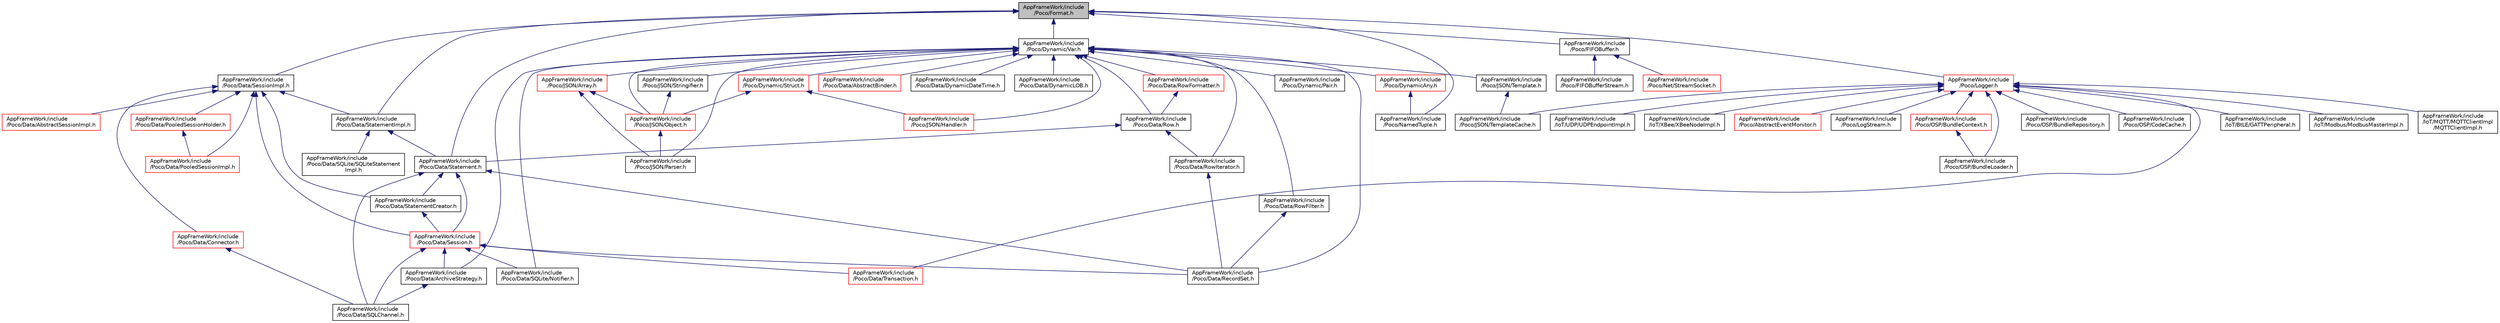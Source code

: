 digraph "AppFrameWork/include/Poco/Format.h"
{
 // LATEX_PDF_SIZE
  edge [fontname="Helvetica",fontsize="10",labelfontname="Helvetica",labelfontsize="10"];
  node [fontname="Helvetica",fontsize="10",shape=record];
  Node1 [label="AppFrameWork/include\l/Poco/Format.h",height=0.2,width=0.4,color="black", fillcolor="grey75", style="filled", fontcolor="black",tooltip=" "];
  Node1 -> Node2 [dir="back",color="midnightblue",fontsize="10",style="solid"];
  Node2 [label="AppFrameWork/include\l/Poco/Data/SessionImpl.h",height=0.2,width=0.4,color="black", fillcolor="white", style="filled",URL="$SessionImpl_8h.html",tooltip=" "];
  Node2 -> Node3 [dir="back",color="midnightblue",fontsize="10",style="solid"];
  Node3 [label="AppFrameWork/include\l/Poco/Data/AbstractSessionImpl.h",height=0.2,width=0.4,color="red", fillcolor="white", style="filled",URL="$AbstractSessionImpl_8h.html",tooltip=" "];
  Node2 -> Node5 [dir="back",color="midnightblue",fontsize="10",style="solid"];
  Node5 [label="AppFrameWork/include\l/Poco/Data/Connector.h",height=0.2,width=0.4,color="red", fillcolor="white", style="filled",URL="$Connector_8h.html",tooltip=" "];
  Node5 -> Node7 [dir="back",color="midnightblue",fontsize="10",style="solid"];
  Node7 [label="AppFrameWork/include\l/Poco/Data/SQLChannel.h",height=0.2,width=0.4,color="black", fillcolor="white", style="filled",URL="$SQLChannel_8h.html",tooltip=" "];
  Node2 -> Node9 [dir="back",color="midnightblue",fontsize="10",style="solid"];
  Node9 [label="AppFrameWork/include\l/Poco/Data/PooledSessionHolder.h",height=0.2,width=0.4,color="red", fillcolor="white", style="filled",URL="$PooledSessionHolder_8h.html",tooltip=" "];
  Node9 -> Node10 [dir="back",color="midnightblue",fontsize="10",style="solid"];
  Node10 [label="AppFrameWork/include\l/Poco/Data/PooledSessionImpl.h",height=0.2,width=0.4,color="red", fillcolor="white", style="filled",URL="$PooledSessionImpl_8h.html",tooltip=" "];
  Node2 -> Node10 [dir="back",color="midnightblue",fontsize="10",style="solid"];
  Node2 -> Node13 [dir="back",color="midnightblue",fontsize="10",style="solid"];
  Node13 [label="AppFrameWork/include\l/Poco/Data/Session.h",height=0.2,width=0.4,color="red", fillcolor="white", style="filled",URL="$Data_2Session_8h.html",tooltip=" "];
  Node13 -> Node14 [dir="back",color="midnightblue",fontsize="10",style="solid"];
  Node14 [label="AppFrameWork/include\l/Poco/Data/ArchiveStrategy.h",height=0.2,width=0.4,color="black", fillcolor="white", style="filled",URL="$Data_2ArchiveStrategy_8h.html",tooltip=" "];
  Node14 -> Node7 [dir="back",color="midnightblue",fontsize="10",style="solid"];
  Node13 -> Node15 [dir="back",color="midnightblue",fontsize="10",style="solid"];
  Node15 [label="AppFrameWork/include\l/Poco/Data/RecordSet.h",height=0.2,width=0.4,color="black", fillcolor="white", style="filled",URL="$RecordSet_8h.html",tooltip=" "];
  Node13 -> Node7 [dir="back",color="midnightblue",fontsize="10",style="solid"];
  Node13 -> Node16 [dir="back",color="midnightblue",fontsize="10",style="solid"];
  Node16 [label="AppFrameWork/include\l/Poco/Data/SQLite/Notifier.h",height=0.2,width=0.4,color="black", fillcolor="white", style="filled",URL="$Notifier_8h.html",tooltip=" "];
  Node13 -> Node20 [dir="back",color="midnightblue",fontsize="10",style="solid"];
  Node20 [label="AppFrameWork/include\l/Poco/Data/Transaction.h",height=0.2,width=0.4,color="red", fillcolor="white", style="filled",URL="$Transaction_8h.html",tooltip=" "];
  Node2 -> Node22 [dir="back",color="midnightblue",fontsize="10",style="solid"];
  Node22 [label="AppFrameWork/include\l/Poco/Data/StatementCreator.h",height=0.2,width=0.4,color="black", fillcolor="white", style="filled",URL="$StatementCreator_8h.html",tooltip=" "];
  Node22 -> Node13 [dir="back",color="midnightblue",fontsize="10",style="solid"];
  Node2 -> Node23 [dir="back",color="midnightblue",fontsize="10",style="solid"];
  Node23 [label="AppFrameWork/include\l/Poco/Data/StatementImpl.h",height=0.2,width=0.4,color="black", fillcolor="white", style="filled",URL="$StatementImpl_8h.html",tooltip=" "];
  Node23 -> Node19 [dir="back",color="midnightblue",fontsize="10",style="solid"];
  Node19 [label="AppFrameWork/include\l/Poco/Data/SQLite/SQLiteStatement\lImpl.h",height=0.2,width=0.4,color="black", fillcolor="white", style="filled",URL="$SQLiteStatementImpl_8h.html",tooltip=" "];
  Node23 -> Node24 [dir="back",color="midnightblue",fontsize="10",style="solid"];
  Node24 [label="AppFrameWork/include\l/Poco/Data/Statement.h",height=0.2,width=0.4,color="black", fillcolor="white", style="filled",URL="$Statement_8h.html",tooltip=" "];
  Node24 -> Node15 [dir="back",color="midnightblue",fontsize="10",style="solid"];
  Node24 -> Node13 [dir="back",color="midnightblue",fontsize="10",style="solid"];
  Node24 -> Node7 [dir="back",color="midnightblue",fontsize="10",style="solid"];
  Node24 -> Node22 [dir="back",color="midnightblue",fontsize="10",style="solid"];
  Node1 -> Node24 [dir="back",color="midnightblue",fontsize="10",style="solid"];
  Node1 -> Node23 [dir="back",color="midnightblue",fontsize="10",style="solid"];
  Node1 -> Node25 [dir="back",color="midnightblue",fontsize="10",style="solid"];
  Node25 [label="AppFrameWork/include\l/Poco/Dynamic/Var.h",height=0.2,width=0.4,color="black", fillcolor="white", style="filled",URL="$Var_8h.html",tooltip=" "];
  Node25 -> Node26 [dir="back",color="midnightblue",fontsize="10",style="solid"];
  Node26 [label="AppFrameWork/include\l/Poco/Data/AbstractBinder.h",height=0.2,width=0.4,color="red", fillcolor="white", style="filled",URL="$AbstractBinder_8h.html",tooltip=" "];
  Node25 -> Node14 [dir="back",color="midnightblue",fontsize="10",style="solid"];
  Node25 -> Node35 [dir="back",color="midnightblue",fontsize="10",style="solid"];
  Node35 [label="AppFrameWork/include\l/Poco/Data/DynamicDateTime.h",height=0.2,width=0.4,color="black", fillcolor="white", style="filled",URL="$DynamicDateTime_8h.html",tooltip=" "];
  Node25 -> Node36 [dir="back",color="midnightblue",fontsize="10",style="solid"];
  Node36 [label="AppFrameWork/include\l/Poco/Data/DynamicLOB.h",height=0.2,width=0.4,color="black", fillcolor="white", style="filled",URL="$DynamicLOB_8h.html",tooltip=" "];
  Node25 -> Node15 [dir="back",color="midnightblue",fontsize="10",style="solid"];
  Node25 -> Node37 [dir="back",color="midnightblue",fontsize="10",style="solid"];
  Node37 [label="AppFrameWork/include\l/Poco/Data/Row.h",height=0.2,width=0.4,color="black", fillcolor="white", style="filled",URL="$Row_8h.html",tooltip=" "];
  Node37 -> Node38 [dir="back",color="midnightblue",fontsize="10",style="solid"];
  Node38 [label="AppFrameWork/include\l/Poco/Data/RowIterator.h",height=0.2,width=0.4,color="black", fillcolor="white", style="filled",URL="$RowIterator_8h.html",tooltip=" "];
  Node38 -> Node15 [dir="back",color="midnightblue",fontsize="10",style="solid"];
  Node37 -> Node24 [dir="back",color="midnightblue",fontsize="10",style="solid"];
  Node25 -> Node39 [dir="back",color="midnightblue",fontsize="10",style="solid"];
  Node39 [label="AppFrameWork/include\l/Poco/Data/RowFilter.h",height=0.2,width=0.4,color="black", fillcolor="white", style="filled",URL="$RowFilter_8h.html",tooltip=" "];
  Node39 -> Node15 [dir="back",color="midnightblue",fontsize="10",style="solid"];
  Node25 -> Node40 [dir="back",color="midnightblue",fontsize="10",style="solid"];
  Node40 [label="AppFrameWork/include\l/Poco/Data/RowFormatter.h",height=0.2,width=0.4,color="red", fillcolor="white", style="filled",URL="$RowFormatter_8h.html",tooltip=" "];
  Node40 -> Node37 [dir="back",color="midnightblue",fontsize="10",style="solid"];
  Node25 -> Node38 [dir="back",color="midnightblue",fontsize="10",style="solid"];
  Node25 -> Node16 [dir="back",color="midnightblue",fontsize="10",style="solid"];
  Node25 -> Node42 [dir="back",color="midnightblue",fontsize="10",style="solid"];
  Node42 [label="AppFrameWork/include\l/Poco/Dynamic/Pair.h",height=0.2,width=0.4,color="black", fillcolor="white", style="filled",URL="$Pair_8h.html",tooltip=" "];
  Node25 -> Node43 [dir="back",color="midnightblue",fontsize="10",style="solid"];
  Node43 [label="AppFrameWork/include\l/Poco/Dynamic/Struct.h",height=0.2,width=0.4,color="red", fillcolor="white", style="filled",URL="$Dynamic_2Struct_8h.html",tooltip=" "];
  Node43 -> Node45 [dir="back",color="midnightblue",fontsize="10",style="solid"];
  Node45 [label="AppFrameWork/include\l/Poco/JSON/Handler.h",height=0.2,width=0.4,color="red", fillcolor="white", style="filled",URL="$Handler_8h.html",tooltip=" "];
  Node43 -> Node49 [dir="back",color="midnightblue",fontsize="10",style="solid"];
  Node49 [label="AppFrameWork/include\l/Poco/JSON/Object.h",height=0.2,width=0.4,color="red", fillcolor="white", style="filled",URL="$Object_8h.html",tooltip=" "];
  Node49 -> Node47 [dir="back",color="midnightblue",fontsize="10",style="solid"];
  Node47 [label="AppFrameWork/include\l/Poco/JSON/Parser.h",height=0.2,width=0.4,color="black", fillcolor="white", style="filled",URL="$JSON_2Parser_8h.html",tooltip=" "];
  Node25 -> Node52 [dir="back",color="midnightblue",fontsize="10",style="solid"];
  Node52 [label="AppFrameWork/include\l/Poco/DynamicAny.h",height=0.2,width=0.4,color="red", fillcolor="white", style="filled",URL="$DynamicAny_8h.html",tooltip=" "];
  Node52 -> Node53 [dir="back",color="midnightblue",fontsize="10",style="solid"];
  Node53 [label="AppFrameWork/include\l/Poco/NamedTuple.h",height=0.2,width=0.4,color="black", fillcolor="white", style="filled",URL="$NamedTuple_8h.html",tooltip=" "];
  Node25 -> Node54 [dir="back",color="midnightblue",fontsize="10",style="solid"];
  Node54 [label="AppFrameWork/include\l/Poco/JSON/Array.h",height=0.2,width=0.4,color="red", fillcolor="white", style="filled",URL="$JSON_2Array_8h.html",tooltip=" "];
  Node54 -> Node49 [dir="back",color="midnightblue",fontsize="10",style="solid"];
  Node54 -> Node47 [dir="back",color="midnightblue",fontsize="10",style="solid"];
  Node25 -> Node45 [dir="back",color="midnightblue",fontsize="10",style="solid"];
  Node25 -> Node49 [dir="back",color="midnightblue",fontsize="10",style="solid"];
  Node25 -> Node47 [dir="back",color="midnightblue",fontsize="10",style="solid"];
  Node25 -> Node55 [dir="back",color="midnightblue",fontsize="10",style="solid"];
  Node55 [label="AppFrameWork/include\l/Poco/JSON/Stringifier.h",height=0.2,width=0.4,color="black", fillcolor="white", style="filled",URL="$Stringifier_8h.html",tooltip=" "];
  Node55 -> Node49 [dir="back",color="midnightblue",fontsize="10",style="solid"];
  Node25 -> Node56 [dir="back",color="midnightblue",fontsize="10",style="solid"];
  Node56 [label="AppFrameWork/include\l/Poco/JSON/Template.h",height=0.2,width=0.4,color="black", fillcolor="white", style="filled",URL="$Template_8h.html",tooltip=" "];
  Node56 -> Node57 [dir="back",color="midnightblue",fontsize="10",style="solid"];
  Node57 [label="AppFrameWork/include\l/Poco/JSON/TemplateCache.h",height=0.2,width=0.4,color="black", fillcolor="white", style="filled",URL="$TemplateCache_8h.html",tooltip=" "];
  Node1 -> Node58 [dir="back",color="midnightblue",fontsize="10",style="solid"];
  Node58 [label="AppFrameWork/include\l/Poco/FIFOBuffer.h",height=0.2,width=0.4,color="black", fillcolor="white", style="filled",URL="$FIFOBuffer_8h.html",tooltip=" "];
  Node58 -> Node59 [dir="back",color="midnightblue",fontsize="10",style="solid"];
  Node59 [label="AppFrameWork/include\l/Poco/FIFOBufferStream.h",height=0.2,width=0.4,color="black", fillcolor="white", style="filled",URL="$FIFOBufferStream_8h.html",tooltip=" "];
  Node58 -> Node60 [dir="back",color="midnightblue",fontsize="10",style="solid"];
  Node60 [label="AppFrameWork/include\l/Poco/Net/StreamSocket.h",height=0.2,width=0.4,color="red", fillcolor="white", style="filled",URL="$StreamSocket_8h.html",tooltip=" "];
  Node1 -> Node102 [dir="back",color="midnightblue",fontsize="10",style="solid"];
  Node102 [label="AppFrameWork/include\l/Poco/Logger.h",height=0.2,width=0.4,color="red", fillcolor="white", style="filled",URL="$Logger_8h.html",tooltip=" "];
  Node102 -> Node103 [dir="back",color="midnightblue",fontsize="10",style="solid"];
  Node103 [label="AppFrameWork/include\l/IoT/BtLE/GATTPeripheral.h",height=0.2,width=0.4,color="black", fillcolor="white", style="filled",URL="$GATTPeripheral_8h.html",tooltip=" "];
  Node102 -> Node104 [dir="back",color="midnightblue",fontsize="10",style="solid"];
  Node104 [label="AppFrameWork/include\l/IoT/Modbus/ModbusMasterImpl.h",height=0.2,width=0.4,color="black", fillcolor="white", style="filled",URL="$ModbusMasterImpl_8h.html",tooltip=" "];
  Node102 -> Node105 [dir="back",color="midnightblue",fontsize="10",style="solid"];
  Node105 [label="AppFrameWork/include\l/IoT/MQTT/MQTTClientImpl\l/MQTTClientImpl.h",height=0.2,width=0.4,color="black", fillcolor="white", style="filled",URL="$MQTTClientImpl_8h.html",tooltip=" "];
  Node102 -> Node106 [dir="back",color="midnightblue",fontsize="10",style="solid"];
  Node106 [label="AppFrameWork/include\l/IoT/UDP/UDPEndpointImpl.h",height=0.2,width=0.4,color="black", fillcolor="white", style="filled",URL="$UDPEndpointImpl_8h.html",tooltip=" "];
  Node102 -> Node107 [dir="back",color="midnightblue",fontsize="10",style="solid"];
  Node107 [label="AppFrameWork/include\l/IoT/XBee/XBeeNodeImpl.h",height=0.2,width=0.4,color="black", fillcolor="white", style="filled",URL="$XBeeNodeImpl_8h.html",tooltip=" "];
  Node102 -> Node108 [dir="back",color="midnightblue",fontsize="10",style="solid"];
  Node108 [label="AppFrameWork/include\l/Poco/AbstractEventMonitor.h",height=0.2,width=0.4,color="red", fillcolor="white", style="filled",URL="$AbstractEventMonitor_8h.html",tooltip=" "];
  Node102 -> Node20 [dir="back",color="midnightblue",fontsize="10",style="solid"];
  Node102 -> Node57 [dir="back",color="midnightblue",fontsize="10",style="solid"];
  Node102 -> Node447 [dir="back",color="midnightblue",fontsize="10",style="solid"];
  Node447 [label="AppFrameWork/include\l/Poco/LogStream.h",height=0.2,width=0.4,color="black", fillcolor="white", style="filled",URL="$LogStream_8h.html",tooltip=" "];
  Node102 -> Node409 [dir="back",color="midnightblue",fontsize="10",style="solid"];
  Node409 [label="AppFrameWork/include\l/Poco/OSP/BundleContext.h",height=0.2,width=0.4,color="red", fillcolor="white", style="filled",URL="$BundleContext_8h.html",tooltip=" "];
  Node409 -> Node385 [dir="back",color="midnightblue",fontsize="10",style="solid"];
  Node385 [label="AppFrameWork/include\l/Poco/OSP/BundleLoader.h",height=0.2,width=0.4,color="black", fillcolor="white", style="filled",URL="$BundleLoader_8h.html",tooltip=" "];
  Node102 -> Node385 [dir="back",color="midnightblue",fontsize="10",style="solid"];
  Node102 -> Node418 [dir="back",color="midnightblue",fontsize="10",style="solid"];
  Node418 [label="AppFrameWork/include\l/Poco/OSP/BundleRepository.h",height=0.2,width=0.4,color="black", fillcolor="white", style="filled",URL="$BundleRepository_8h.html",tooltip=" "];
  Node102 -> Node448 [dir="back",color="midnightblue",fontsize="10",style="solid"];
  Node448 [label="AppFrameWork/include\l/Poco/OSP/CodeCache.h",height=0.2,width=0.4,color="black", fillcolor="white", style="filled",URL="$CodeCache_8h.html",tooltip=" "];
  Node1 -> Node53 [dir="back",color="midnightblue",fontsize="10",style="solid"];
}
